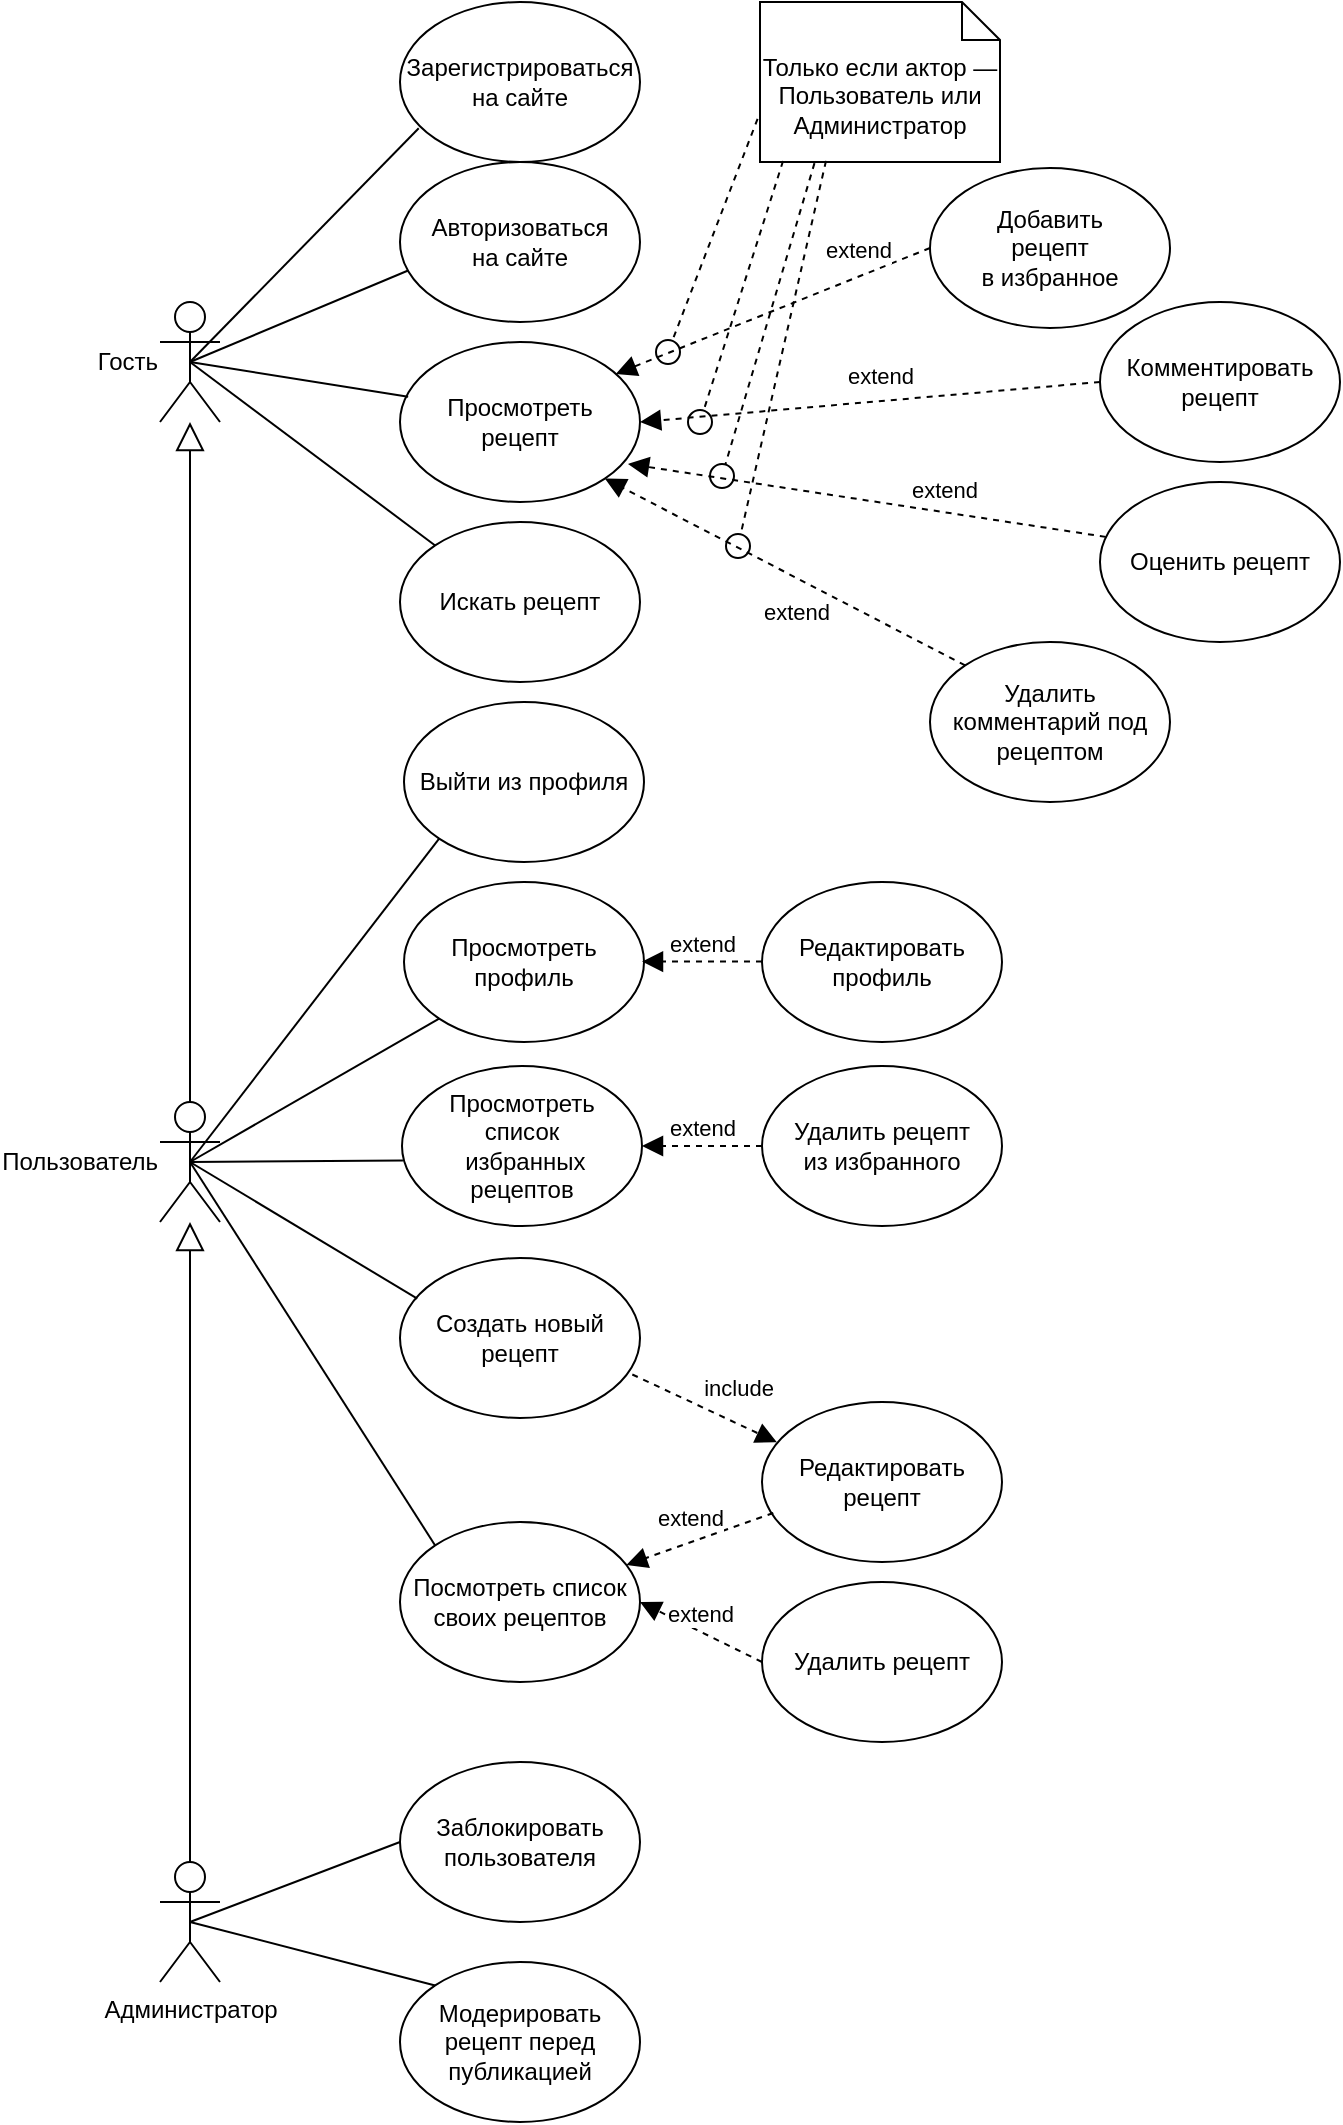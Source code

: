 <mxfile version="26.0.16">
  <diagram name="Страница — 1" id="d3kOzRfhT8X_lhznFxZR">
    <mxGraphModel dx="1449" dy="1004" grid="1" gridSize="10" guides="1" tooltips="1" connect="1" arrows="1" fold="1" page="1" pageScale="1" pageWidth="827" pageHeight="1169" math="0" shadow="0">
      <root>
        <mxCell id="0" />
        <mxCell id="1" parent="0" />
        <mxCell id="0UNbBHlHOz3HFfqeEK-B-40" value="" style="endArrow=none;html=1;rounded=0;entryX=0.5;entryY=0.5;entryDx=0;entryDy=0;entryPerimeter=0;exitX=0;exitY=1;exitDx=0;exitDy=0;" parent="1" source="0UNbBHlHOz3HFfqeEK-B-13" target="0UNbBHlHOz3HFfqeEK-B-2" edge="1">
          <mxGeometry width="50" height="50" relative="1" as="geometry">
            <mxPoint x="430" y="310" as="sourcePoint" />
            <mxPoint x="550" y="180" as="targetPoint" />
          </mxGeometry>
        </mxCell>
        <mxCell id="0UNbBHlHOz3HFfqeEK-B-39" value="" style="endArrow=none;html=1;rounded=0;entryX=0.5;entryY=0.5;entryDx=0;entryDy=0;entryPerimeter=0;exitX=0;exitY=1;exitDx=0;exitDy=0;" parent="1" source="0UNbBHlHOz3HFfqeEK-B-12" target="0UNbBHlHOz3HFfqeEK-B-2" edge="1">
          <mxGeometry width="50" height="50" relative="1" as="geometry">
            <mxPoint x="505" y="350" as="sourcePoint" />
            <mxPoint x="625" y="220" as="targetPoint" />
          </mxGeometry>
        </mxCell>
        <mxCell id="0UNbBHlHOz3HFfqeEK-B-1" value="Гость" style="shape=umlActor;verticalLabelPosition=middle;verticalAlign=middle;html=1;outlineConnect=0;labelPosition=left;align=right;" parent="1" vertex="1">
          <mxGeometry x="90" y="150" width="30" height="60" as="geometry" />
        </mxCell>
        <mxCell id="0UNbBHlHOz3HFfqeEK-B-3" value="Администратор" style="shape=umlActor;verticalLabelPosition=bottom;verticalAlign=top;html=1;outlineConnect=0;labelPosition=center;align=center;" parent="1" vertex="1">
          <mxGeometry x="90" y="930" width="30" height="60" as="geometry" />
        </mxCell>
        <mxCell id="0UNbBHlHOz3HFfqeEK-B-5" value="&lt;div&gt;Просмотреть&lt;/div&gt;&lt;div&gt;рецепт&lt;/div&gt;" style="ellipse;whiteSpace=wrap;html=1;" parent="1" vertex="1">
          <mxGeometry x="210" y="170" width="120" height="80" as="geometry" />
        </mxCell>
        <mxCell id="0UNbBHlHOz3HFfqeEK-B-7" value="Искать рецепт" style="ellipse;whiteSpace=wrap;html=1;" parent="1" vertex="1">
          <mxGeometry x="210" y="260" width="120" height="80" as="geometry" />
        </mxCell>
        <mxCell id="0UNbBHlHOz3HFfqeEK-B-8" value="Зарегистрироваться на сайте" style="ellipse;whiteSpace=wrap;html=1;" parent="1" vertex="1">
          <mxGeometry x="210" width="120" height="80" as="geometry" />
        </mxCell>
        <mxCell id="0UNbBHlHOz3HFfqeEK-B-10" value="&lt;div&gt;Авторизоваться&lt;/div&gt;&lt;div&gt;на сайте&lt;/div&gt;" style="ellipse;whiteSpace=wrap;html=1;" parent="1" vertex="1">
          <mxGeometry x="210" y="80" width="120" height="80" as="geometry" />
        </mxCell>
        <mxCell id="0UNbBHlHOz3HFfqeEK-B-13" value="Просмотреть профиль" style="ellipse;whiteSpace=wrap;html=1;" parent="1" vertex="1">
          <mxGeometry x="212" y="440" width="120" height="80" as="geometry" />
        </mxCell>
        <mxCell id="0UNbBHlHOz3HFfqeEK-B-15" value="Создать новый рецепт" style="ellipse;whiteSpace=wrap;html=1;" parent="1" vertex="1">
          <mxGeometry x="210" y="628" width="120" height="80" as="geometry" />
        </mxCell>
        <mxCell id="0UNbBHlHOz3HFfqeEK-B-16" value="&lt;div&gt;Редактировать рецепт&lt;/div&gt;" style="ellipse;whiteSpace=wrap;html=1;" parent="1" vertex="1">
          <mxGeometry x="391" y="700" width="120" height="80" as="geometry" />
        </mxCell>
        <mxCell id="0UNbBHlHOz3HFfqeEK-B-17" value="Удалить рецепт" style="ellipse;whiteSpace=wrap;html=1;" parent="1" vertex="1">
          <mxGeometry x="391" y="790" width="120" height="80" as="geometry" />
        </mxCell>
        <mxCell id="0UNbBHlHOz3HFfqeEK-B-18" value="&lt;div&gt;Добавить&lt;/div&gt;&lt;div&gt;рецепт&lt;/div&gt;&lt;div&gt;в избранное&lt;/div&gt;" style="ellipse;whiteSpace=wrap;html=1;" parent="1" vertex="1">
          <mxGeometry x="475" y="83" width="120" height="80" as="geometry" />
        </mxCell>
        <mxCell id="0UNbBHlHOz3HFfqeEK-B-19" value="&lt;div&gt;Удалить рецепт&lt;/div&gt;&lt;div&gt;из избранного&lt;/div&gt;" style="ellipse;whiteSpace=wrap;html=1;" parent="1" vertex="1">
          <mxGeometry x="391" y="532" width="120" height="80" as="geometry" />
        </mxCell>
        <mxCell id="0UNbBHlHOz3HFfqeEK-B-21" value="Комментировать рецепт" style="ellipse;whiteSpace=wrap;html=1;" parent="1" vertex="1">
          <mxGeometry x="560" y="150" width="120" height="80" as="geometry" />
        </mxCell>
        <mxCell id="0UNbBHlHOz3HFfqeEK-B-22" value="Оценить рецепт" style="ellipse;whiteSpace=wrap;html=1;" parent="1" vertex="1">
          <mxGeometry x="560" y="240" width="120" height="80" as="geometry" />
        </mxCell>
        <mxCell id="0UNbBHlHOz3HFfqeEK-B-23" value="Модерировать рецепт перед публикацией" style="ellipse;whiteSpace=wrap;html=1;" parent="1" vertex="1">
          <mxGeometry x="210" y="980" width="120" height="80" as="geometry" />
        </mxCell>
        <mxCell id="0UNbBHlHOz3HFfqeEK-B-24" value="Заблокировать пользователя" style="ellipse;whiteSpace=wrap;html=1;" parent="1" vertex="1">
          <mxGeometry x="210" y="880" width="120" height="80" as="geometry" />
        </mxCell>
        <mxCell id="0UNbBHlHOz3HFfqeEK-B-25" value="" style="endArrow=none;html=1;rounded=0;entryX=0.5;entryY=0.5;entryDx=0;entryDy=0;entryPerimeter=0;exitX=0.034;exitY=0.342;exitDx=0;exitDy=0;exitPerimeter=0;" parent="1" source="0UNbBHlHOz3HFfqeEK-B-5" target="0UNbBHlHOz3HFfqeEK-B-1" edge="1">
          <mxGeometry width="50" height="50" relative="1" as="geometry">
            <mxPoint x="380" y="310" as="sourcePoint" />
            <mxPoint x="430" y="260" as="targetPoint" />
          </mxGeometry>
        </mxCell>
        <mxCell id="0UNbBHlHOz3HFfqeEK-B-27" value="" style="endArrow=none;html=1;rounded=0;entryX=0.5;entryY=0.5;entryDx=0;entryDy=0;entryPerimeter=0;exitX=0;exitY=0;exitDx=0;exitDy=0;" parent="1" source="0UNbBHlHOz3HFfqeEK-B-7" target="0UNbBHlHOz3HFfqeEK-B-1" edge="1">
          <mxGeometry width="50" height="50" relative="1" as="geometry">
            <mxPoint x="370" y="480" as="sourcePoint" />
            <mxPoint x="490" y="320" as="targetPoint" />
          </mxGeometry>
        </mxCell>
        <mxCell id="0UNbBHlHOz3HFfqeEK-B-33" value="" style="endArrow=none;html=1;rounded=0;exitX=0;exitY=0;exitDx=0;exitDy=0;entryX=0.5;entryY=0.5;entryDx=0;entryDy=0;entryPerimeter=0;" parent="1" source="0UNbBHlHOz3HFfqeEK-B-23" target="0UNbBHlHOz3HFfqeEK-B-3" edge="1">
          <mxGeometry width="50" height="50" relative="1" as="geometry">
            <mxPoint x="216.24" y="993.28" as="sourcePoint" />
            <mxPoint x="730" y="510" as="targetPoint" />
          </mxGeometry>
        </mxCell>
        <mxCell id="0UNbBHlHOz3HFfqeEK-B-34" value="" style="endArrow=none;html=1;rounded=0;exitX=0;exitY=0.5;exitDx=0;exitDy=0;entryX=0.5;entryY=0.5;entryDx=0;entryDy=0;entryPerimeter=0;" parent="1" source="0UNbBHlHOz3HFfqeEK-B-24" target="0UNbBHlHOz3HFfqeEK-B-3" edge="1">
          <mxGeometry width="50" height="50" relative="1" as="geometry">
            <mxPoint x="590" y="550" as="sourcePoint" />
            <mxPoint x="690" y="500" as="targetPoint" />
          </mxGeometry>
        </mxCell>
        <mxCell id="0UNbBHlHOz3HFfqeEK-B-35" value="" style="endArrow=none;html=1;rounded=0;exitX=0.078;exitY=0.789;exitDx=0;exitDy=0;entryX=0.5;entryY=0.5;entryDx=0;entryDy=0;entryPerimeter=0;exitPerimeter=0;" parent="1" source="0UNbBHlHOz3HFfqeEK-B-8" target="0UNbBHlHOz3HFfqeEK-B-1" edge="1">
          <mxGeometry width="50" height="50" relative="1" as="geometry">
            <mxPoint x="380" y="370" as="sourcePoint" />
            <mxPoint x="420" y="250" as="targetPoint" />
          </mxGeometry>
        </mxCell>
        <mxCell id="0UNbBHlHOz3HFfqeEK-B-36" value="" style="endArrow=none;html=1;rounded=0;entryX=0.034;entryY=0.678;entryDx=0;entryDy=0;exitX=0.5;exitY=0.5;exitDx=0;exitDy=0;exitPerimeter=0;entryPerimeter=0;" parent="1" source="0UNbBHlHOz3HFfqeEK-B-1" target="0UNbBHlHOz3HFfqeEK-B-10" edge="1">
          <mxGeometry width="50" height="50" relative="1" as="geometry">
            <mxPoint x="390" y="380" as="sourcePoint" />
            <mxPoint x="510" y="250" as="targetPoint" />
          </mxGeometry>
        </mxCell>
        <mxCell id="0UNbBHlHOz3HFfqeEK-B-42" value="" style="endArrow=none;html=1;rounded=0;entryX=0.072;entryY=0.254;entryDx=0;entryDy=0;exitX=0.5;exitY=0.5;exitDx=0;exitDy=0;exitPerimeter=0;entryPerimeter=0;" parent="1" source="0UNbBHlHOz3HFfqeEK-B-2" target="0UNbBHlHOz3HFfqeEK-B-15" edge="1">
          <mxGeometry width="50" height="50" relative="1" as="geometry">
            <mxPoint x="810" y="250" as="sourcePoint" />
            <mxPoint x="930" y="120" as="targetPoint" />
          </mxGeometry>
        </mxCell>
        <mxCell id="0UNbBHlHOz3HFfqeEK-B-48" value="" style="endArrow=none;html=1;rounded=0;entryX=0.004;entryY=0.591;entryDx=0;entryDy=0;exitX=0.5;exitY=0.5;exitDx=0;exitDy=0;exitPerimeter=0;entryPerimeter=0;" parent="1" source="0UNbBHlHOz3HFfqeEK-B-2" target="0UNbBHlHOz3HFfqeEK-B-20" edge="1">
          <mxGeometry width="50" height="50" relative="1" as="geometry">
            <mxPoint x="845" y="260" as="sourcePoint" />
            <mxPoint x="1068" y="392" as="targetPoint" />
          </mxGeometry>
        </mxCell>
        <mxCell id="0UNbBHlHOz3HFfqeEK-B-2" value="&lt;div&gt;Пользователь&lt;/div&gt;" style="shape=umlActor;verticalLabelPosition=middle;verticalAlign=middle;html=1;outlineConnect=0;labelPosition=left;align=right;" parent="1" vertex="1">
          <mxGeometry x="90" y="550" width="30" height="60" as="geometry" />
        </mxCell>
        <mxCell id="0UNbBHlHOz3HFfqeEK-B-51" value="extend" style="html=1;verticalAlign=bottom;endArrow=block;dashed=1;endSize=8;curved=0;rounded=0;endFill=1;entryX=1;entryY=0.5;entryDx=0;entryDy=0;exitX=0;exitY=0.5;exitDx=0;exitDy=0;" parent="1" source="0UNbBHlHOz3HFfqeEK-B-19" target="0UNbBHlHOz3HFfqeEK-B-20" edge="1">
          <mxGeometry relative="1" as="geometry">
            <mxPoint x="451" y="852" as="sourcePoint" />
            <mxPoint x="371" y="852" as="targetPoint" />
            <mxPoint as="offset" />
          </mxGeometry>
        </mxCell>
        <mxCell id="0UNbBHlHOz3HFfqeEK-B-53" value="extend" style="html=1;verticalAlign=bottom;endArrow=block;dashed=1;endSize=8;curved=0;rounded=0;endFill=1;entryX=0.899;entryY=0.2;entryDx=0;entryDy=0;exitX=0;exitY=0.5;exitDx=0;exitDy=0;entryPerimeter=0;" parent="1" source="0UNbBHlHOz3HFfqeEK-B-18" target="0UNbBHlHOz3HFfqeEK-B-5" edge="1">
          <mxGeometry x="-0.559" y="-4" relative="1" as="geometry">
            <mxPoint x="447" y="280" as="sourcePoint" />
            <mxPoint x="410" y="319" as="targetPoint" />
            <mxPoint as="offset" />
          </mxGeometry>
        </mxCell>
        <mxCell id="0UNbBHlHOz3HFfqeEK-B-54" value="extend" style="html=1;verticalAlign=bottom;endArrow=block;dashed=1;endSize=8;curved=0;rounded=0;endFill=1;entryX=1;entryY=0.5;entryDx=0;entryDy=0;exitX=0;exitY=0.5;exitDx=0;exitDy=0;" parent="1" source="0UNbBHlHOz3HFfqeEK-B-21" target="0UNbBHlHOz3HFfqeEK-B-5" edge="1">
          <mxGeometry x="-0.043" y="-4" relative="1" as="geometry">
            <mxPoint x="467.52" y="263.12" as="sourcePoint" />
            <mxPoint x="320" y="236.88" as="targetPoint" />
            <mxPoint as="offset" />
          </mxGeometry>
        </mxCell>
        <mxCell id="0UNbBHlHOz3HFfqeEK-B-56" value="" style="endArrow=block;endFill=0;endSize=12;html=1;rounded=0;exitX=0.5;exitY=0;exitDx=0;exitDy=0;exitPerimeter=0;" parent="1" source="0UNbBHlHOz3HFfqeEK-B-2" target="0UNbBHlHOz3HFfqeEK-B-1" edge="1">
          <mxGeometry width="160" relative="1" as="geometry">
            <mxPoint x="80" y="490" as="sourcePoint" />
            <mxPoint x="140" y="320" as="targetPoint" />
          </mxGeometry>
        </mxCell>
        <mxCell id="0UNbBHlHOz3HFfqeEK-B-57" value="" style="endArrow=block;endFill=0;endSize=12;html=1;rounded=0;exitX=0.5;exitY=0;exitDx=0;exitDy=0;exitPerimeter=0;" parent="1" source="0UNbBHlHOz3HFfqeEK-B-3" target="0UNbBHlHOz3HFfqeEK-B-2" edge="1">
          <mxGeometry width="160" relative="1" as="geometry">
            <mxPoint x="105" y="390" as="sourcePoint" />
            <mxPoint x="90" y="650" as="targetPoint" />
          </mxGeometry>
        </mxCell>
        <mxCell id="0UNbBHlHOz3HFfqeEK-B-12" value="Выйти из профиля" style="ellipse;whiteSpace=wrap;html=1;" parent="1" vertex="1">
          <mxGeometry x="212" y="350" width="120" height="80" as="geometry" />
        </mxCell>
        <mxCell id="0UNbBHlHOz3HFfqeEK-B-20" value="&lt;div&gt;Просмотреть&lt;/div&gt;&lt;div&gt;список&lt;/div&gt;&lt;div&gt;&amp;nbsp;избранных рецептов&lt;/div&gt;" style="ellipse;whiteSpace=wrap;html=1;" parent="1" vertex="1">
          <mxGeometry x="211" y="532" width="120" height="80" as="geometry" />
        </mxCell>
        <mxCell id="0UNbBHlHOz3HFfqeEK-B-61" value="" style="endArrow=none;html=1;rounded=0;exitX=0.5;exitY=0.5;exitDx=0;exitDy=0;exitPerimeter=0;entryX=0;entryY=0;entryDx=0;entryDy=0;" parent="1" source="0UNbBHlHOz3HFfqeEK-B-2" target="0UNbBHlHOz3HFfqeEK-B-73" edge="1">
          <mxGeometry width="50" height="50" relative="1" as="geometry">
            <mxPoint x="70" y="650" as="sourcePoint" />
            <mxPoint x="195" y="790" as="targetPoint" />
          </mxGeometry>
        </mxCell>
        <mxCell id="0UNbBHlHOz3HFfqeEK-B-64" value="Только если актор — Пользователь или Администратор" style="shape=note2;boundedLbl=1;whiteSpace=wrap;html=1;size=19;verticalAlign=top;align=center;" parent="1" vertex="1">
          <mxGeometry x="390" width="120" height="80" as="geometry" />
        </mxCell>
        <mxCell id="0UNbBHlHOz3HFfqeEK-B-65" value="" style="endArrow=oval;dashed=1;endFill=0;endSize=12;html=1;rounded=0;exitX=-0.01;exitY=0.73;exitDx=0;exitDy=0;exitPerimeter=0;" parent="1" source="0UNbBHlHOz3HFfqeEK-B-64" edge="1">
          <mxGeometry width="160" relative="1" as="geometry">
            <mxPoint x="381.96" y="56.2" as="sourcePoint" />
            <mxPoint x="344" y="175" as="targetPoint" />
          </mxGeometry>
        </mxCell>
        <mxCell id="0UNbBHlHOz3HFfqeEK-B-66" value="" style="endArrow=oval;dashed=1;endFill=0;endSize=12;html=1;rounded=0;exitX=0.096;exitY=0.994;exitDx=0;exitDy=0;exitPerimeter=0;" parent="1" edge="1" source="0UNbBHlHOz3HFfqeEK-B-64">
          <mxGeometry width="160" relative="1" as="geometry">
            <mxPoint x="410" y="80" as="sourcePoint" />
            <mxPoint x="360" y="210" as="targetPoint" />
          </mxGeometry>
        </mxCell>
        <mxCell id="0UNbBHlHOz3HFfqeEK-B-67" value="extend" style="html=1;verticalAlign=bottom;endArrow=block;dashed=1;endSize=8;curved=0;rounded=0;endFill=1;entryX=0.95;entryY=0.762;entryDx=0;entryDy=0;exitX=0.024;exitY=0.343;exitDx=0;exitDy=0;entryPerimeter=0;exitPerimeter=0;" parent="1" source="0UNbBHlHOz3HFfqeEK-B-22" target="0UNbBHlHOz3HFfqeEK-B-5" edge="1">
          <mxGeometry x="-0.32" y="-2" relative="1" as="geometry">
            <mxPoint x="562" y="283" as="sourcePoint" />
            <mxPoint x="310" y="280" as="targetPoint" />
            <mxPoint as="offset" />
          </mxGeometry>
        </mxCell>
        <mxCell id="0UNbBHlHOz3HFfqeEK-B-68" value="" style="endArrow=oval;dashed=1;endFill=0;endSize=12;html=1;rounded=0;exitX=0.227;exitY=1.007;exitDx=0;exitDy=0;exitPerimeter=0;" parent="1" source="0UNbBHlHOz3HFfqeEK-B-64" edge="1">
          <mxGeometry width="160" relative="1" as="geometry">
            <mxPoint x="417.36" y="83.04" as="sourcePoint" />
            <mxPoint x="371" y="237" as="targetPoint" />
          </mxGeometry>
        </mxCell>
        <mxCell id="0UNbBHlHOz3HFfqeEK-B-71" value="Редактировать профиль" style="ellipse;whiteSpace=wrap;html=1;" parent="1" vertex="1">
          <mxGeometry x="391" y="440" width="120" height="80" as="geometry" />
        </mxCell>
        <mxCell id="0UNbBHlHOz3HFfqeEK-B-72" value="extend" style="html=1;verticalAlign=bottom;endArrow=block;dashed=1;endSize=8;curved=0;rounded=0;endFill=1;entryX=1;entryY=0.5;entryDx=0;entryDy=0;exitX=0;exitY=0.5;exitDx=0;exitDy=0;" parent="1" edge="1">
          <mxGeometry relative="1" as="geometry">
            <mxPoint x="391" y="479.79" as="sourcePoint" />
            <mxPoint x="331" y="479.79" as="targetPoint" />
            <mxPoint as="offset" />
          </mxGeometry>
        </mxCell>
        <mxCell id="0UNbBHlHOz3HFfqeEK-B-73" value="&lt;div&gt;Посмотреть список&lt;/div&gt;&lt;div&gt;своих рецептов&lt;/div&gt;" style="ellipse;whiteSpace=wrap;html=1;" parent="1" vertex="1">
          <mxGeometry x="210" y="760" width="120" height="80" as="geometry" />
        </mxCell>
        <mxCell id="0UNbBHlHOz3HFfqeEK-B-74" value="extend" style="html=1;verticalAlign=bottom;endArrow=block;dashed=1;endSize=8;curved=0;rounded=0;endFill=1;entryX=1;entryY=0.5;entryDx=0;entryDy=0;exitX=0;exitY=0.5;exitDx=0;exitDy=0;" parent="1" source="0UNbBHlHOz3HFfqeEK-B-17" target="0UNbBHlHOz3HFfqeEK-B-73" edge="1">
          <mxGeometry relative="1" as="geometry">
            <mxPoint x="392" y="744.55" as="sourcePoint" />
            <mxPoint x="332" y="744.55" as="targetPoint" />
            <mxPoint as="offset" />
          </mxGeometry>
        </mxCell>
        <mxCell id="0UNbBHlHOz3HFfqeEK-B-75" value="extend" style="html=1;verticalAlign=bottom;endArrow=block;dashed=1;endSize=8;curved=0;rounded=0;endFill=1;exitX=0.047;exitY=0.694;exitDx=0;exitDy=0;exitPerimeter=0;" parent="1" source="0UNbBHlHOz3HFfqeEK-B-16" target="0UNbBHlHOz3HFfqeEK-B-73" edge="1">
          <mxGeometry x="0.112" y="-3" relative="1" as="geometry">
            <mxPoint x="341" y="739.55" as="sourcePoint" />
            <mxPoint x="280" y="739.55" as="targetPoint" />
            <mxPoint as="offset" />
          </mxGeometry>
        </mxCell>
        <mxCell id="0UNbBHlHOz3HFfqeEK-B-76" value="include" style="html=1;verticalAlign=bottom;endArrow=block;dashed=1;endSize=8;curved=0;rounded=0;endFill=1;entryX=0.062;entryY=0.251;entryDx=0;entryDy=0;exitX=0.968;exitY=0.728;exitDx=0;exitDy=0;exitPerimeter=0;entryPerimeter=0;" parent="1" source="0UNbBHlHOz3HFfqeEK-B-15" target="0UNbBHlHOz3HFfqeEK-B-16" edge="1">
          <mxGeometry x="0.377" y="8" relative="1" as="geometry">
            <mxPoint x="350" y="850" as="sourcePoint" />
            <mxPoint x="411" y="850" as="targetPoint" />
            <mxPoint as="offset" />
          </mxGeometry>
        </mxCell>
        <mxCell id="HRCV_27olk5WRz3-rdqu-2" value="Удалить комментарий под рецептом" style="ellipse;whiteSpace=wrap;html=1;" vertex="1" parent="1">
          <mxGeometry x="475" y="320" width="120" height="80" as="geometry" />
        </mxCell>
        <mxCell id="HRCV_27olk5WRz3-rdqu-4" value="extend" style="html=1;verticalAlign=bottom;endArrow=block;dashed=1;endSize=8;curved=0;rounded=0;endFill=1;entryX=1;entryY=1;entryDx=0;entryDy=0;exitX=0;exitY=0;exitDx=0;exitDy=0;" edge="1" parent="1" source="HRCV_27olk5WRz3-rdqu-2" target="0UNbBHlHOz3HFfqeEK-B-5">
          <mxGeometry x="-0.18" y="23" relative="1" as="geometry">
            <mxPoint x="429" y="316" as="sourcePoint" />
            <mxPoint x="290" y="310" as="targetPoint" />
            <mxPoint as="offset" />
          </mxGeometry>
        </mxCell>
        <mxCell id="HRCV_27olk5WRz3-rdqu-7" value="" style="endArrow=oval;dashed=1;endFill=0;endSize=12;html=1;rounded=0;exitX=0.275;exitY=0.993;exitDx=0;exitDy=0;exitPerimeter=0;" edge="1" parent="1" source="0UNbBHlHOz3HFfqeEK-B-64">
          <mxGeometry width="160" relative="1" as="geometry">
            <mxPoint x="424.64" y="83.04" as="sourcePoint" />
            <mxPoint x="379" y="272" as="targetPoint" />
          </mxGeometry>
        </mxCell>
      </root>
    </mxGraphModel>
  </diagram>
</mxfile>
